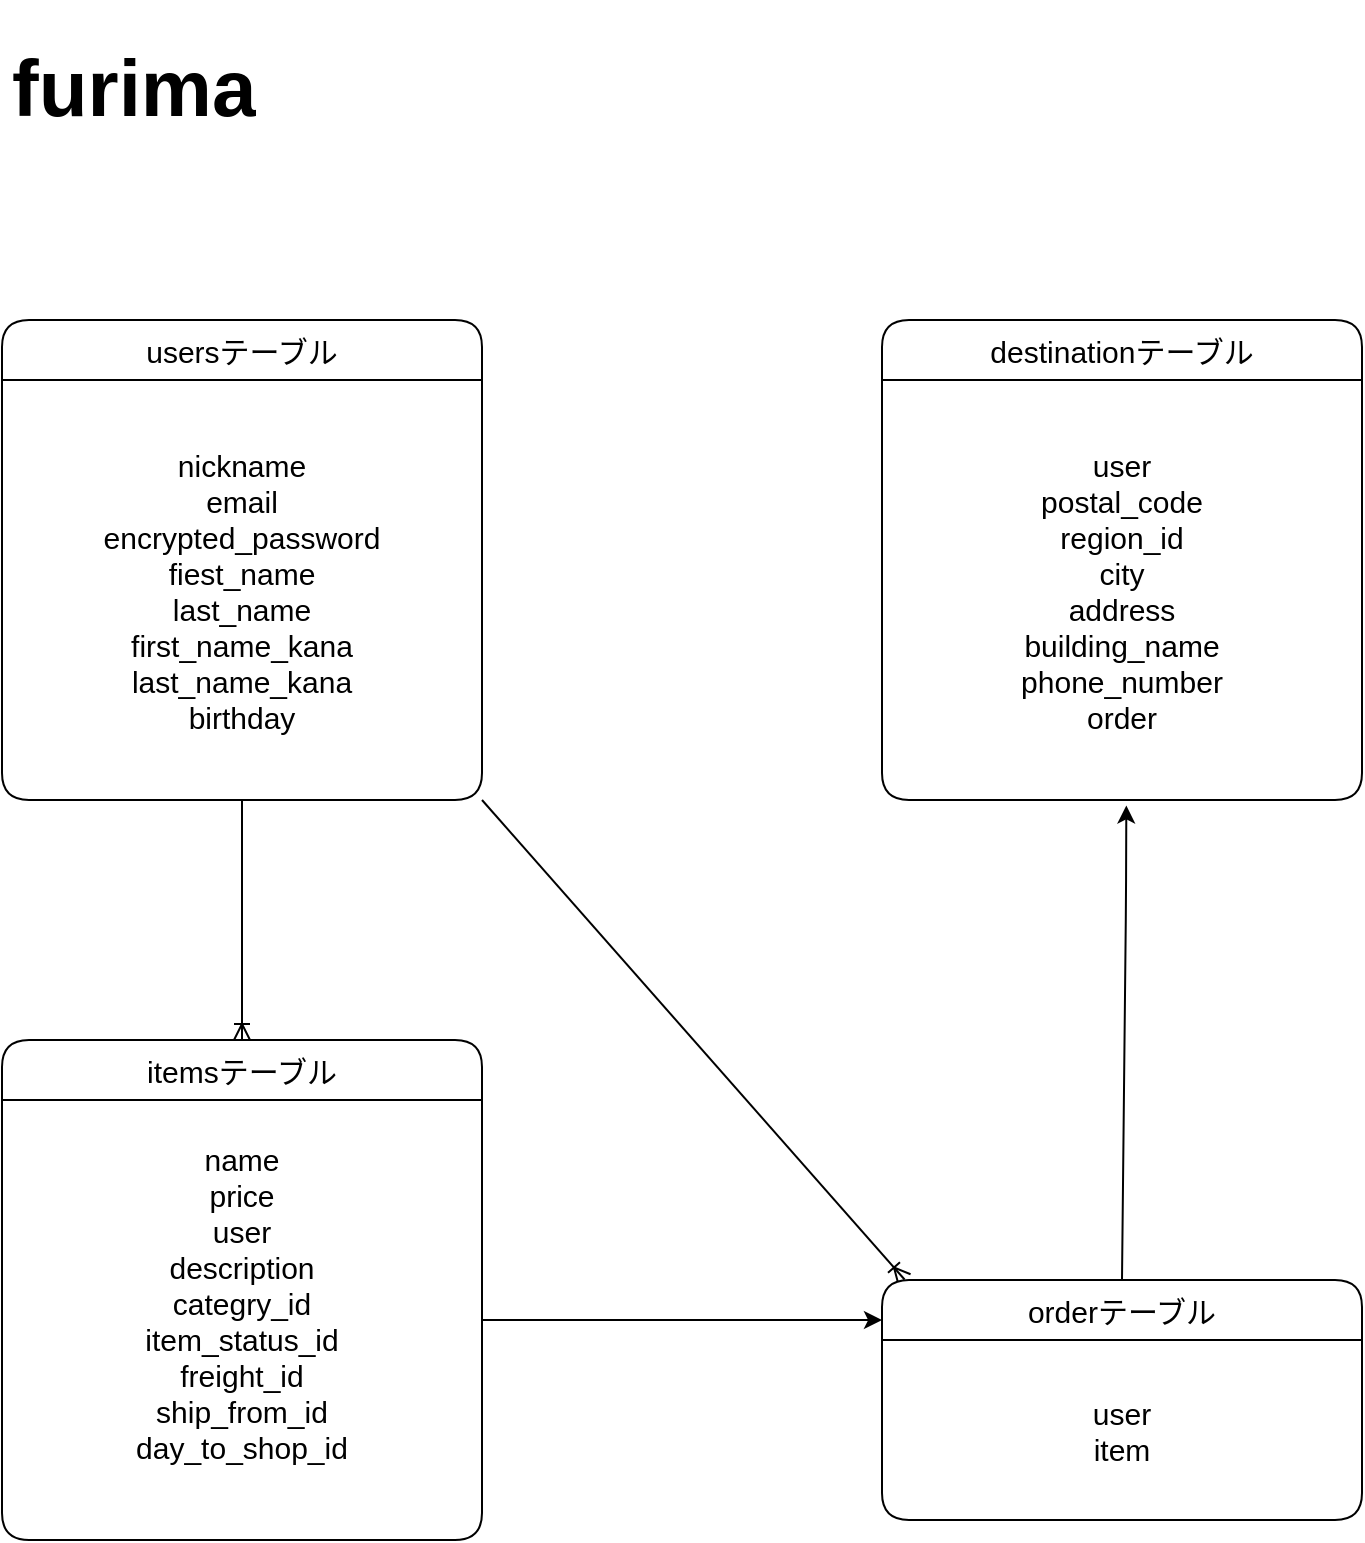 <mxfile>
    <diagram id="bto16zi3VtuTIcqdVa6J" name="ページ1">
        <mxGraphModel dx="1059" dy="718" grid="1" gridSize="10" guides="1" tooltips="1" connect="1" arrows="1" fold="1" page="1" pageScale="1" pageWidth="1169" pageHeight="827" math="0" shadow="0">
            <root>
                <mxCell id="0"/>
                <mxCell id="1" parent="0"/>
                <mxCell id="49" style="edgeStyle=none;html=1;exitX=1;exitY=1;exitDx=0;exitDy=0;entryX=0.047;entryY=-0.002;entryDx=0;entryDy=0;entryPerimeter=0;fontSize=15;endArrow=ERoneToMany;endFill=0;" parent="1" source="11" target="43" edge="1">
                    <mxGeometry relative="1" as="geometry"/>
                </mxCell>
                <mxCell id="11" value="usersテーブル" style="swimlane;fontStyle=0;childLayout=stackLayout;horizontal=1;startSize=30;horizontalStack=0;resizeParent=1;resizeParentMax=0;resizeLast=0;collapsible=1;marginBottom=0;rounded=1;fontSize=15;" parent="1" vertex="1">
                    <mxGeometry x="40" y="160" width="240" height="240" as="geometry"/>
                </mxCell>
                <mxCell id="13" value="nickname&#10;email&#10;encrypted_password&#10;fiest_name&#10;last_name&#10;first_name_kana&#10;last_name_kana&#10;birthday" style="text;strokeColor=none;fillColor=none;align=center;verticalAlign=middle;spacingLeft=4;spacingRight=4;overflow=hidden;points=[[0,0.5],[1,0.5]];portConstraint=eastwest;rotatable=0;rounded=1;fontSize=15;horizontal=1;" parent="11" vertex="1">
                    <mxGeometry y="30" width="240" height="210" as="geometry"/>
                </mxCell>
                <mxCell id="23" value="&lt;h1&gt;&lt;font style=&quot;font-size: 40px&quot;&gt;furima&lt;/font&gt;&lt;/h1&gt;" style="text;html=1;strokeColor=none;fillColor=none;spacing=5;spacingTop=-20;whiteSpace=wrap;overflow=hidden;rounded=0;fontSize=15;" parent="1" vertex="1">
                    <mxGeometry x="40" y="10" width="190" height="50" as="geometry"/>
                </mxCell>
                <mxCell id="25" value="destinationテーブル" style="swimlane;fontStyle=0;childLayout=stackLayout;horizontal=1;startSize=30;horizontalStack=0;resizeParent=1;resizeParentMax=0;resizeLast=0;collapsible=1;marginBottom=0;rounded=1;fontSize=15;" parent="1" vertex="1">
                    <mxGeometry x="480" y="160" width="240" height="240" as="geometry"/>
                </mxCell>
                <mxCell id="26" value="user&#10;postal_code&#10;region_id&#10;city&#10;address&#10;building_name&#10;phone_number&#10;order" style="text;strokeColor=none;fillColor=none;align=center;verticalAlign=middle;spacingLeft=4;spacingRight=4;overflow=hidden;points=[[0,0.5],[1,0.5]];portConstraint=eastwest;rotatable=0;rounded=1;fontSize=15;" parent="25" vertex="1">
                    <mxGeometry y="30" width="240" height="210" as="geometry"/>
                </mxCell>
                <mxCell id="39" value="itemsテーブル" style="swimlane;fontStyle=0;childLayout=stackLayout;horizontal=1;startSize=30;horizontalStack=0;resizeParent=1;resizeParentMax=0;resizeLast=0;collapsible=1;marginBottom=0;rounded=1;fontSize=15;" parent="1" vertex="1">
                    <mxGeometry x="40" y="520" width="240" height="250" as="geometry"/>
                </mxCell>
                <mxCell id="40" value="name&#10;price&#10;user&#10;description&#10;categry_id&#10;item_status_id&#10;freight_id&#10;ship_from_id&#10;day_to_shop_id&#10;" style="text;strokeColor=none;fillColor=none;align=center;verticalAlign=middle;spacingLeft=4;spacingRight=4;overflow=hidden;points=[[0,0.5],[1,0.5]];portConstraint=eastwest;rotatable=0;rounded=1;fontSize=15;" parent="39" vertex="1">
                    <mxGeometry y="30" width="240" height="220" as="geometry"/>
                </mxCell>
                <mxCell id="43" value="orderテーブル" style="swimlane;fontStyle=0;childLayout=stackLayout;horizontal=1;startSize=30;horizontalStack=0;resizeParent=1;resizeParentMax=0;resizeLast=0;collapsible=1;marginBottom=0;rounded=1;fontSize=15;" parent="1" vertex="1">
                    <mxGeometry x="480" y="640" width="240" height="120" as="geometry"/>
                </mxCell>
                <mxCell id="44" value="user&#10;item" style="text;strokeColor=none;fillColor=none;align=center;verticalAlign=middle;spacingLeft=4;spacingRight=4;overflow=hidden;points=[[0,0.5],[1,0.5]];portConstraint=eastwest;rotatable=0;rounded=1;fontSize=15;" parent="43" vertex="1">
                    <mxGeometry y="30" width="240" height="90" as="geometry"/>
                </mxCell>
                <mxCell id="47" value="" style="endArrow=classic;html=1;fontSize=15;entryX=0.509;entryY=1.013;entryDx=0;entryDy=0;entryPerimeter=0;exitX=0.5;exitY=0;exitDx=0;exitDy=0;" parent="1" source="43" target="26" edge="1">
                    <mxGeometry width="50" height="50" relative="1" as="geometry">
                        <mxPoint x="460" y="440" as="sourcePoint"/>
                        <mxPoint x="510" y="390" as="targetPoint"/>
                        <Array as="points">
                            <mxPoint x="602" y="450"/>
                        </Array>
                    </mxGeometry>
                </mxCell>
                <mxCell id="48" value="" style="endArrow=ERoneToMany;html=1;fontSize=15;endFill=0;entryX=0.5;entryY=0;entryDx=0;entryDy=0;" parent="1" target="39" edge="1">
                    <mxGeometry width="50" height="50" relative="1" as="geometry">
                        <mxPoint x="160" y="400" as="sourcePoint"/>
                        <mxPoint x="510" y="390" as="targetPoint"/>
                    </mxGeometry>
                </mxCell>
                <mxCell id="50" style="edgeStyle=none;html=1;entryX=0;entryY=0.167;entryDx=0;entryDy=0;entryPerimeter=0;" parent="1" source="40" target="43" edge="1">
                    <mxGeometry relative="1" as="geometry"/>
                </mxCell>
            </root>
        </mxGraphModel>
    </diagram>
</mxfile>